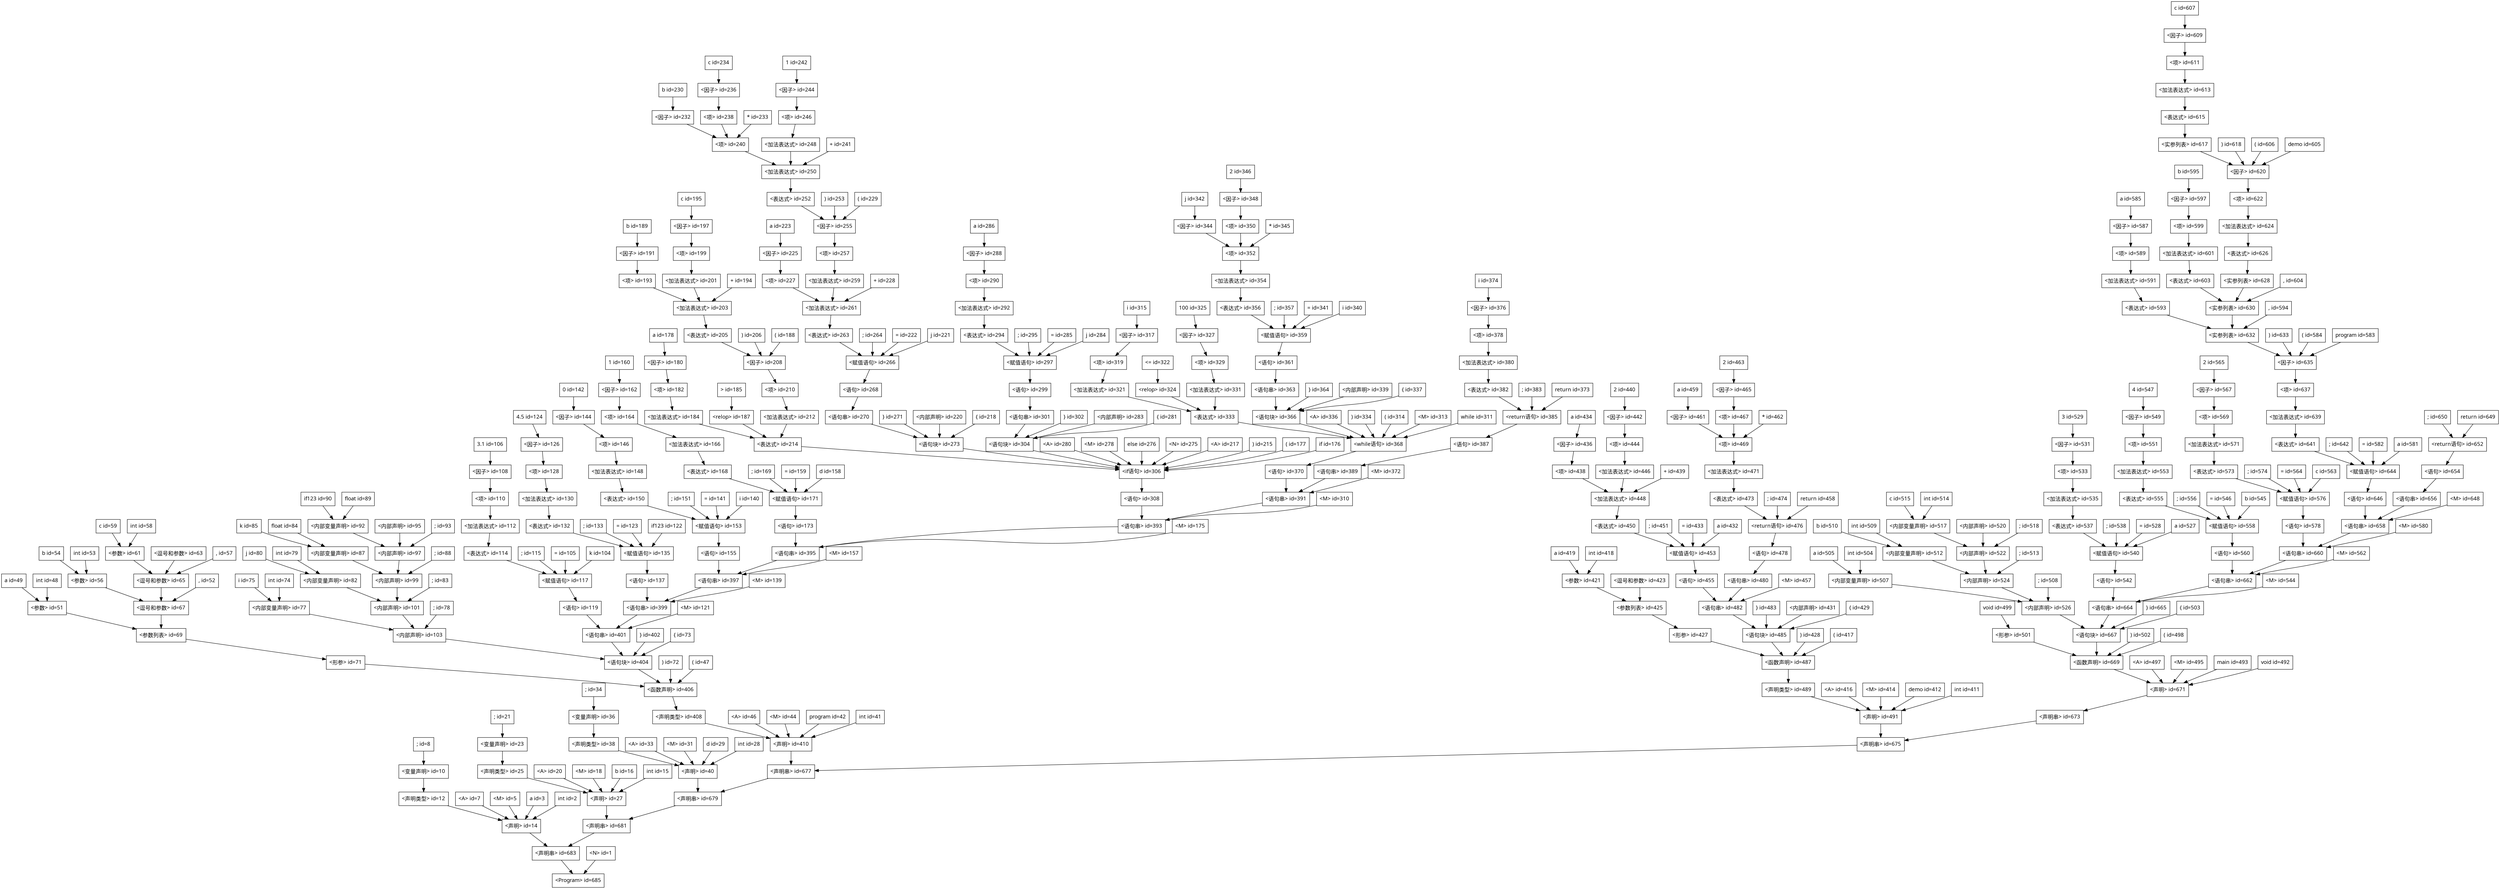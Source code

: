 digraph G{
edge[fontname = "FangSong"];
node[shape = box, fontname = "FangSong" size = "20,20"];
"; id=8" -> "<变量声明> id=10";
"<变量声明> id=10" -> "<声明类型> id=12";
"<声明类型> id=12" -> "<声明> id=14";
"<A> id=7" -> "<声明> id=14";
"<M> id=5" -> "<声明> id=14";
"a id=3" -> "<声明> id=14";
"int id=2" -> "<声明> id=14";
"; id=21" -> "<变量声明> id=23";
"<变量声明> id=23" -> "<声明类型> id=25";
"<声明类型> id=25" -> "<声明> id=27";
"<A> id=20" -> "<声明> id=27";
"<M> id=18" -> "<声明> id=27";
"b id=16" -> "<声明> id=27";
"int id=15" -> "<声明> id=27";
"; id=34" -> "<变量声明> id=36";
"<变量声明> id=36" -> "<声明类型> id=38";
"<声明类型> id=38" -> "<声明> id=40";
"<A> id=33" -> "<声明> id=40";
"<M> id=31" -> "<声明> id=40";
"d id=29" -> "<声明> id=40";
"int id=28" -> "<声明> id=40";
"a id=49" -> "<参数> id=51";
"int id=48" -> "<参数> id=51";
"b id=54" -> "<参数> id=56";
"int id=53" -> "<参数> id=56";
"c id=59" -> "<参数> id=61";
"int id=58" -> "<参数> id=61";
"<逗号和参数> id=63" -> "<逗号和参数> id=65";
"<参数> id=61" -> "<逗号和参数> id=65";
", id=57" -> "<逗号和参数> id=65";
"<逗号和参数> id=65" -> "<逗号和参数> id=67";
"<参数> id=56" -> "<逗号和参数> id=67";
", id=52" -> "<逗号和参数> id=67";
"<逗号和参数> id=67" -> "<参数列表> id=69";
"<参数> id=51" -> "<参数列表> id=69";
"<参数列表> id=69" -> "<形参> id=71";
"i id=75" -> "<内部变量声明> id=77";
"int id=74" -> "<内部变量声明> id=77";
"j id=80" -> "<内部变量声明> id=82";
"int id=79" -> "<内部变量声明> id=82";
"k id=85" -> "<内部变量声明> id=87";
"float id=84" -> "<内部变量声明> id=87";
"if123 id=90" -> "<内部变量声明> id=92";
"float id=89" -> "<内部变量声明> id=92";
"<内部声明> id=95" -> "<内部声明> id=97";
"; id=93" -> "<内部声明> id=97";
"<内部变量声明> id=92" -> "<内部声明> id=97";
"<内部声明> id=97" -> "<内部声明> id=99";
"; id=88" -> "<内部声明> id=99";
"<内部变量声明> id=87" -> "<内部声明> id=99";
"<内部声明> id=99" -> "<内部声明> id=101";
"; id=83" -> "<内部声明> id=101";
"<内部变量声明> id=82" -> "<内部声明> id=101";
"<内部声明> id=101" -> "<内部声明> id=103";
"; id=78" -> "<内部声明> id=103";
"<内部变量声明> id=77" -> "<内部声明> id=103";
"3.1 id=106" -> "<因子> id=108";
"<因子> id=108" -> "<项> id=110";
"<项> id=110" -> "<加法表达式> id=112";
"<加法表达式> id=112" -> "<表达式> id=114";
"; id=115" -> "<赋值语句> id=117";
"<表达式> id=114" -> "<赋值语句> id=117";
"= id=105" -> "<赋值语句> id=117";
"k id=104" -> "<赋值语句> id=117";
"<赋值语句> id=117" -> "<语句> id=119";
"4.5 id=124" -> "<因子> id=126";
"<因子> id=126" -> "<项> id=128";
"<项> id=128" -> "<加法表达式> id=130";
"<加法表达式> id=130" -> "<表达式> id=132";
"; id=133" -> "<赋值语句> id=135";
"<表达式> id=132" -> "<赋值语句> id=135";
"= id=123" -> "<赋值语句> id=135";
"if123 id=122" -> "<赋值语句> id=135";
"<赋值语句> id=135" -> "<语句> id=137";
"0 id=142" -> "<因子> id=144";
"<因子> id=144" -> "<项> id=146";
"<项> id=146" -> "<加法表达式> id=148";
"<加法表达式> id=148" -> "<表达式> id=150";
"; id=151" -> "<赋值语句> id=153";
"<表达式> id=150" -> "<赋值语句> id=153";
"= id=141" -> "<赋值语句> id=153";
"i id=140" -> "<赋值语句> id=153";
"<赋值语句> id=153" -> "<语句> id=155";
"1 id=160" -> "<因子> id=162";
"<因子> id=162" -> "<项> id=164";
"<项> id=164" -> "<加法表达式> id=166";
"<加法表达式> id=166" -> "<表达式> id=168";
"; id=169" -> "<赋值语句> id=171";
"<表达式> id=168" -> "<赋值语句> id=171";
"= id=159" -> "<赋值语句> id=171";
"d id=158" -> "<赋值语句> id=171";
"<赋值语句> id=171" -> "<语句> id=173";
"a id=178" -> "<因子> id=180";
"<因子> id=180" -> "<项> id=182";
"<项> id=182" -> "<加法表达式> id=184";
"> id=185" -> "<relop> id=187";
"b id=189" -> "<因子> id=191";
"<因子> id=191" -> "<项> id=193";
"c id=195" -> "<因子> id=197";
"<因子> id=197" -> "<项> id=199";
"<项> id=199" -> "<加法表达式> id=201";
"<加法表达式> id=201" -> "<加法表达式> id=203";
"+ id=194" -> "<加法表达式> id=203";
"<项> id=193" -> "<加法表达式> id=203";
"<加法表达式> id=203" -> "<表达式> id=205";
") id=206" -> "<因子> id=208";
"<表达式> id=205" -> "<因子> id=208";
"( id=188" -> "<因子> id=208";
"<因子> id=208" -> "<项> id=210";
"<项> id=210" -> "<加法表达式> id=212";
"<加法表达式> id=212" -> "<表达式> id=214";
"<relop> id=187" -> "<表达式> id=214";
"<加法表达式> id=184" -> "<表达式> id=214";
"a id=223" -> "<因子> id=225";
"<因子> id=225" -> "<项> id=227";
"b id=230" -> "<因子> id=232";
"c id=234" -> "<因子> id=236";
"<因子> id=236" -> "<项> id=238";
"<项> id=238" -> "<项> id=240";
"* id=233" -> "<项> id=240";
"<因子> id=232" -> "<项> id=240";
"1 id=242" -> "<因子> id=244";
"<因子> id=244" -> "<项> id=246";
"<项> id=246" -> "<加法表达式> id=248";
"<加法表达式> id=248" -> "<加法表达式> id=250";
"+ id=241" -> "<加法表达式> id=250";
"<项> id=240" -> "<加法表达式> id=250";
"<加法表达式> id=250" -> "<表达式> id=252";
") id=253" -> "<因子> id=255";
"<表达式> id=252" -> "<因子> id=255";
"( id=229" -> "<因子> id=255";
"<因子> id=255" -> "<项> id=257";
"<项> id=257" -> "<加法表达式> id=259";
"<加法表达式> id=259" -> "<加法表达式> id=261";
"+ id=228" -> "<加法表达式> id=261";
"<项> id=227" -> "<加法表达式> id=261";
"<加法表达式> id=261" -> "<表达式> id=263";
"; id=264" -> "<赋值语句> id=266";
"<表达式> id=263" -> "<赋值语句> id=266";
"= id=222" -> "<赋值语句> id=266";
"j id=221" -> "<赋值语句> id=266";
"<赋值语句> id=266" -> "<语句> id=268";
"<语句> id=268" -> "<语句串> id=270";
"} id=271" -> "<语句块> id=273";
"<语句串> id=270" -> "<语句块> id=273";
"<内部声明> id=220" -> "<语句块> id=273";
"{ id=218" -> "<语句块> id=273";
"a id=286" -> "<因子> id=288";
"<因子> id=288" -> "<项> id=290";
"<项> id=290" -> "<加法表达式> id=292";
"<加法表达式> id=292" -> "<表达式> id=294";
"; id=295" -> "<赋值语句> id=297";
"<表达式> id=294" -> "<赋值语句> id=297";
"= id=285" -> "<赋值语句> id=297";
"j id=284" -> "<赋值语句> id=297";
"<赋值语句> id=297" -> "<语句> id=299";
"<语句> id=299" -> "<语句串> id=301";
"} id=302" -> "<语句块> id=304";
"<语句串> id=301" -> "<语句块> id=304";
"<内部声明> id=283" -> "<语句块> id=304";
"{ id=281" -> "<语句块> id=304";
"<语句块> id=304" -> "<if语句> id=306";
"<A> id=280" -> "<if语句> id=306";
"<M> id=278" -> "<if语句> id=306";
"else id=276" -> "<if语句> id=306";
"<N> id=275" -> "<if语句> id=306";
"<语句块> id=273" -> "<if语句> id=306";
"<A> id=217" -> "<if语句> id=306";
") id=215" -> "<if语句> id=306";
"<表达式> id=214" -> "<if语句> id=306";
"( id=177" -> "<if语句> id=306";
"if id=176" -> "<if语句> id=306";
"<if语句> id=306" -> "<语句> id=308";
"i id=315" -> "<因子> id=317";
"<因子> id=317" -> "<项> id=319";
"<项> id=319" -> "<加法表达式> id=321";
"<= id=322" -> "<relop> id=324";
"100 id=325" -> "<因子> id=327";
"<因子> id=327" -> "<项> id=329";
"<项> id=329" -> "<加法表达式> id=331";
"<加法表达式> id=331" -> "<表达式> id=333";
"<relop> id=324" -> "<表达式> id=333";
"<加法表达式> id=321" -> "<表达式> id=333";
"j id=342" -> "<因子> id=344";
"2 id=346" -> "<因子> id=348";
"<因子> id=348" -> "<项> id=350";
"<项> id=350" -> "<项> id=352";
"* id=345" -> "<项> id=352";
"<因子> id=344" -> "<项> id=352";
"<项> id=352" -> "<加法表达式> id=354";
"<加法表达式> id=354" -> "<表达式> id=356";
"; id=357" -> "<赋值语句> id=359";
"<表达式> id=356" -> "<赋值语句> id=359";
"= id=341" -> "<赋值语句> id=359";
"i id=340" -> "<赋值语句> id=359";
"<赋值语句> id=359" -> "<语句> id=361";
"<语句> id=361" -> "<语句串> id=363";
"} id=364" -> "<语句块> id=366";
"<语句串> id=363" -> "<语句块> id=366";
"<内部声明> id=339" -> "<语句块> id=366";
"{ id=337" -> "<语句块> id=366";
"<语句块> id=366" -> "<while语句> id=368";
"<A> id=336" -> "<while语句> id=368";
") id=334" -> "<while语句> id=368";
"<表达式> id=333" -> "<while语句> id=368";
"( id=314" -> "<while语句> id=368";
"<M> id=313" -> "<while语句> id=368";
"while id=311" -> "<while语句> id=368";
"<while语句> id=368" -> "<语句> id=370";
"i id=374" -> "<因子> id=376";
"<因子> id=376" -> "<项> id=378";
"<项> id=378" -> "<加法表达式> id=380";
"<加法表达式> id=380" -> "<表达式> id=382";
"; id=383" -> "<return语句> id=385";
"<表达式> id=382" -> "<return语句> id=385";
"return id=373" -> "<return语句> id=385";
"<return语句> id=385" -> "<语句> id=387";
"<语句> id=387" -> "<语句串> id=389";
"<语句串> id=389" -> "<语句串> id=391";
"<M> id=372" -> "<语句串> id=391";
"<语句> id=370" -> "<语句串> id=391";
"<语句串> id=391" -> "<语句串> id=393";
"<M> id=310" -> "<语句串> id=393";
"<语句> id=308" -> "<语句串> id=393";
"<语句串> id=393" -> "<语句串> id=395";
"<M> id=175" -> "<语句串> id=395";
"<语句> id=173" -> "<语句串> id=395";
"<语句串> id=395" -> "<语句串> id=397";
"<M> id=157" -> "<语句串> id=397";
"<语句> id=155" -> "<语句串> id=397";
"<语句串> id=397" -> "<语句串> id=399";
"<M> id=139" -> "<语句串> id=399";
"<语句> id=137" -> "<语句串> id=399";
"<语句串> id=399" -> "<语句串> id=401";
"<M> id=121" -> "<语句串> id=401";
"<语句> id=119" -> "<语句串> id=401";
"} id=402" -> "<语句块> id=404";
"<语句串> id=401" -> "<语句块> id=404";
"<内部声明> id=103" -> "<语句块> id=404";
"{ id=73" -> "<语句块> id=404";
"<语句块> id=404" -> "<函数声明> id=406";
") id=72" -> "<函数声明> id=406";
"<形参> id=71" -> "<函数声明> id=406";
"( id=47" -> "<函数声明> id=406";
"<函数声明> id=406" -> "<声明类型> id=408";
"<声明类型> id=408" -> "<声明> id=410";
"<A> id=46" -> "<声明> id=410";
"<M> id=44" -> "<声明> id=410";
"program id=42" -> "<声明> id=410";
"int id=41" -> "<声明> id=410";
"a id=419" -> "<参数> id=421";
"int id=418" -> "<参数> id=421";
"<逗号和参数> id=423" -> "<参数列表> id=425";
"<参数> id=421" -> "<参数列表> id=425";
"<参数列表> id=425" -> "<形参> id=427";
"a id=434" -> "<因子> id=436";
"<因子> id=436" -> "<项> id=438";
"2 id=440" -> "<因子> id=442";
"<因子> id=442" -> "<项> id=444";
"<项> id=444" -> "<加法表达式> id=446";
"<加法表达式> id=446" -> "<加法表达式> id=448";
"+ id=439" -> "<加法表达式> id=448";
"<项> id=438" -> "<加法表达式> id=448";
"<加法表达式> id=448" -> "<表达式> id=450";
"; id=451" -> "<赋值语句> id=453";
"<表达式> id=450" -> "<赋值语句> id=453";
"= id=433" -> "<赋值语句> id=453";
"a id=432" -> "<赋值语句> id=453";
"<赋值语句> id=453" -> "<语句> id=455";
"a id=459" -> "<因子> id=461";
"2 id=463" -> "<因子> id=465";
"<因子> id=465" -> "<项> id=467";
"<项> id=467" -> "<项> id=469";
"* id=462" -> "<项> id=469";
"<因子> id=461" -> "<项> id=469";
"<项> id=469" -> "<加法表达式> id=471";
"<加法表达式> id=471" -> "<表达式> id=473";
"; id=474" -> "<return语句> id=476";
"<表达式> id=473" -> "<return语句> id=476";
"return id=458" -> "<return语句> id=476";
"<return语句> id=476" -> "<语句> id=478";
"<语句> id=478" -> "<语句串> id=480";
"<语句串> id=480" -> "<语句串> id=482";
"<M> id=457" -> "<语句串> id=482";
"<语句> id=455" -> "<语句串> id=482";
"} id=483" -> "<语句块> id=485";
"<语句串> id=482" -> "<语句块> id=485";
"<内部声明> id=431" -> "<语句块> id=485";
"{ id=429" -> "<语句块> id=485";
"<语句块> id=485" -> "<函数声明> id=487";
") id=428" -> "<函数声明> id=487";
"<形参> id=427" -> "<函数声明> id=487";
"( id=417" -> "<函数声明> id=487";
"<函数声明> id=487" -> "<声明类型> id=489";
"<声明类型> id=489" -> "<声明> id=491";
"<A> id=416" -> "<声明> id=491";
"<M> id=414" -> "<声明> id=491";
"demo id=412" -> "<声明> id=491";
"int id=411" -> "<声明> id=491";
"void id=499" -> "<形参> id=501";
"a id=505" -> "<内部变量声明> id=507";
"int id=504" -> "<内部变量声明> id=507";
"b id=510" -> "<内部变量声明> id=512";
"int id=509" -> "<内部变量声明> id=512";
"c id=515" -> "<内部变量声明> id=517";
"int id=514" -> "<内部变量声明> id=517";
"<内部声明> id=520" -> "<内部声明> id=522";
"; id=518" -> "<内部声明> id=522";
"<内部变量声明> id=517" -> "<内部声明> id=522";
"<内部声明> id=522" -> "<内部声明> id=524";
"; id=513" -> "<内部声明> id=524";
"<内部变量声明> id=512" -> "<内部声明> id=524";
"<内部声明> id=524" -> "<内部声明> id=526";
"; id=508" -> "<内部声明> id=526";
"<内部变量声明> id=507" -> "<内部声明> id=526";
"3 id=529" -> "<因子> id=531";
"<因子> id=531" -> "<项> id=533";
"<项> id=533" -> "<加法表达式> id=535";
"<加法表达式> id=535" -> "<表达式> id=537";
"; id=538" -> "<赋值语句> id=540";
"<表达式> id=537" -> "<赋值语句> id=540";
"= id=528" -> "<赋值语句> id=540";
"a id=527" -> "<赋值语句> id=540";
"<赋值语句> id=540" -> "<语句> id=542";
"4 id=547" -> "<因子> id=549";
"<因子> id=549" -> "<项> id=551";
"<项> id=551" -> "<加法表达式> id=553";
"<加法表达式> id=553" -> "<表达式> id=555";
"; id=556" -> "<赋值语句> id=558";
"<表达式> id=555" -> "<赋值语句> id=558";
"= id=546" -> "<赋值语句> id=558";
"b id=545" -> "<赋值语句> id=558";
"<赋值语句> id=558" -> "<语句> id=560";
"2 id=565" -> "<因子> id=567";
"<因子> id=567" -> "<项> id=569";
"<项> id=569" -> "<加法表达式> id=571";
"<加法表达式> id=571" -> "<表达式> id=573";
"; id=574" -> "<赋值语句> id=576";
"<表达式> id=573" -> "<赋值语句> id=576";
"= id=564" -> "<赋值语句> id=576";
"c id=563" -> "<赋值语句> id=576";
"<赋值语句> id=576" -> "<语句> id=578";
"a id=585" -> "<因子> id=587";
"<因子> id=587" -> "<项> id=589";
"<项> id=589" -> "<加法表达式> id=591";
"<加法表达式> id=591" -> "<表达式> id=593";
"b id=595" -> "<因子> id=597";
"<因子> id=597" -> "<项> id=599";
"<项> id=599" -> "<加法表达式> id=601";
"<加法表达式> id=601" -> "<表达式> id=603";
"c id=607" -> "<因子> id=609";
"<因子> id=609" -> "<项> id=611";
"<项> id=611" -> "<加法表达式> id=613";
"<加法表达式> id=613" -> "<表达式> id=615";
"<表达式> id=615" -> "<实参列表> id=617";
") id=618" -> "<因子> id=620";
"<实参列表> id=617" -> "<因子> id=620";
"( id=606" -> "<因子> id=620";
"demo id=605" -> "<因子> id=620";
"<因子> id=620" -> "<项> id=622";
"<项> id=622" -> "<加法表达式> id=624";
"<加法表达式> id=624" -> "<表达式> id=626";
"<表达式> id=626" -> "<实参列表> id=628";
"<实参列表> id=628" -> "<实参列表> id=630";
", id=604" -> "<实参列表> id=630";
"<表达式> id=603" -> "<实参列表> id=630";
"<实参列表> id=630" -> "<实参列表> id=632";
", id=594" -> "<实参列表> id=632";
"<表达式> id=593" -> "<实参列表> id=632";
") id=633" -> "<因子> id=635";
"<实参列表> id=632" -> "<因子> id=635";
"( id=584" -> "<因子> id=635";
"program id=583" -> "<因子> id=635";
"<因子> id=635" -> "<项> id=637";
"<项> id=637" -> "<加法表达式> id=639";
"<加法表达式> id=639" -> "<表达式> id=641";
"; id=642" -> "<赋值语句> id=644";
"<表达式> id=641" -> "<赋值语句> id=644";
"= id=582" -> "<赋值语句> id=644";
"a id=581" -> "<赋值语句> id=644";
"<赋值语句> id=644" -> "<语句> id=646";
"; id=650" -> "<return语句> id=652";
"return id=649" -> "<return语句> id=652";
"<return语句> id=652" -> "<语句> id=654";
"<语句> id=654" -> "<语句串> id=656";
"<语句串> id=656" -> "<语句串> id=658";
"<M> id=648" -> "<语句串> id=658";
"<语句> id=646" -> "<语句串> id=658";
"<语句串> id=658" -> "<语句串> id=660";
"<M> id=580" -> "<语句串> id=660";
"<语句> id=578" -> "<语句串> id=660";
"<语句串> id=660" -> "<语句串> id=662";
"<M> id=562" -> "<语句串> id=662";
"<语句> id=560" -> "<语句串> id=662";
"<语句串> id=662" -> "<语句串> id=664";
"<M> id=544" -> "<语句串> id=664";
"<语句> id=542" -> "<语句串> id=664";
"} id=665" -> "<语句块> id=667";
"<语句串> id=664" -> "<语句块> id=667";
"<内部声明> id=526" -> "<语句块> id=667";
"{ id=503" -> "<语句块> id=667";
"<语句块> id=667" -> "<函数声明> id=669";
") id=502" -> "<函数声明> id=669";
"<形参> id=501" -> "<函数声明> id=669";
"( id=498" -> "<函数声明> id=669";
"<函数声明> id=669" -> "<声明> id=671";
"<A> id=497" -> "<声明> id=671";
"<M> id=495" -> "<声明> id=671";
"main id=493" -> "<声明> id=671";
"void id=492" -> "<声明> id=671";
"<声明> id=671" -> "<声明串> id=673";
"<声明串> id=673" -> "<声明串> id=675";
"<声明> id=491" -> "<声明串> id=675";
"<声明串> id=675" -> "<声明串> id=677";
"<声明> id=410" -> "<声明串> id=677";
"<声明串> id=677" -> "<声明串> id=679";
"<声明> id=40" -> "<声明串> id=679";
"<声明串> id=679" -> "<声明串> id=681";
"<声明> id=27" -> "<声明串> id=681";
"<声明串> id=681" -> "<声明串> id=683";
"<声明> id=14" -> "<声明串> id=683";
"<声明串> id=683" -> "<Program> id=685";
"<N> id=1" -> "<Program> id=685";
}
